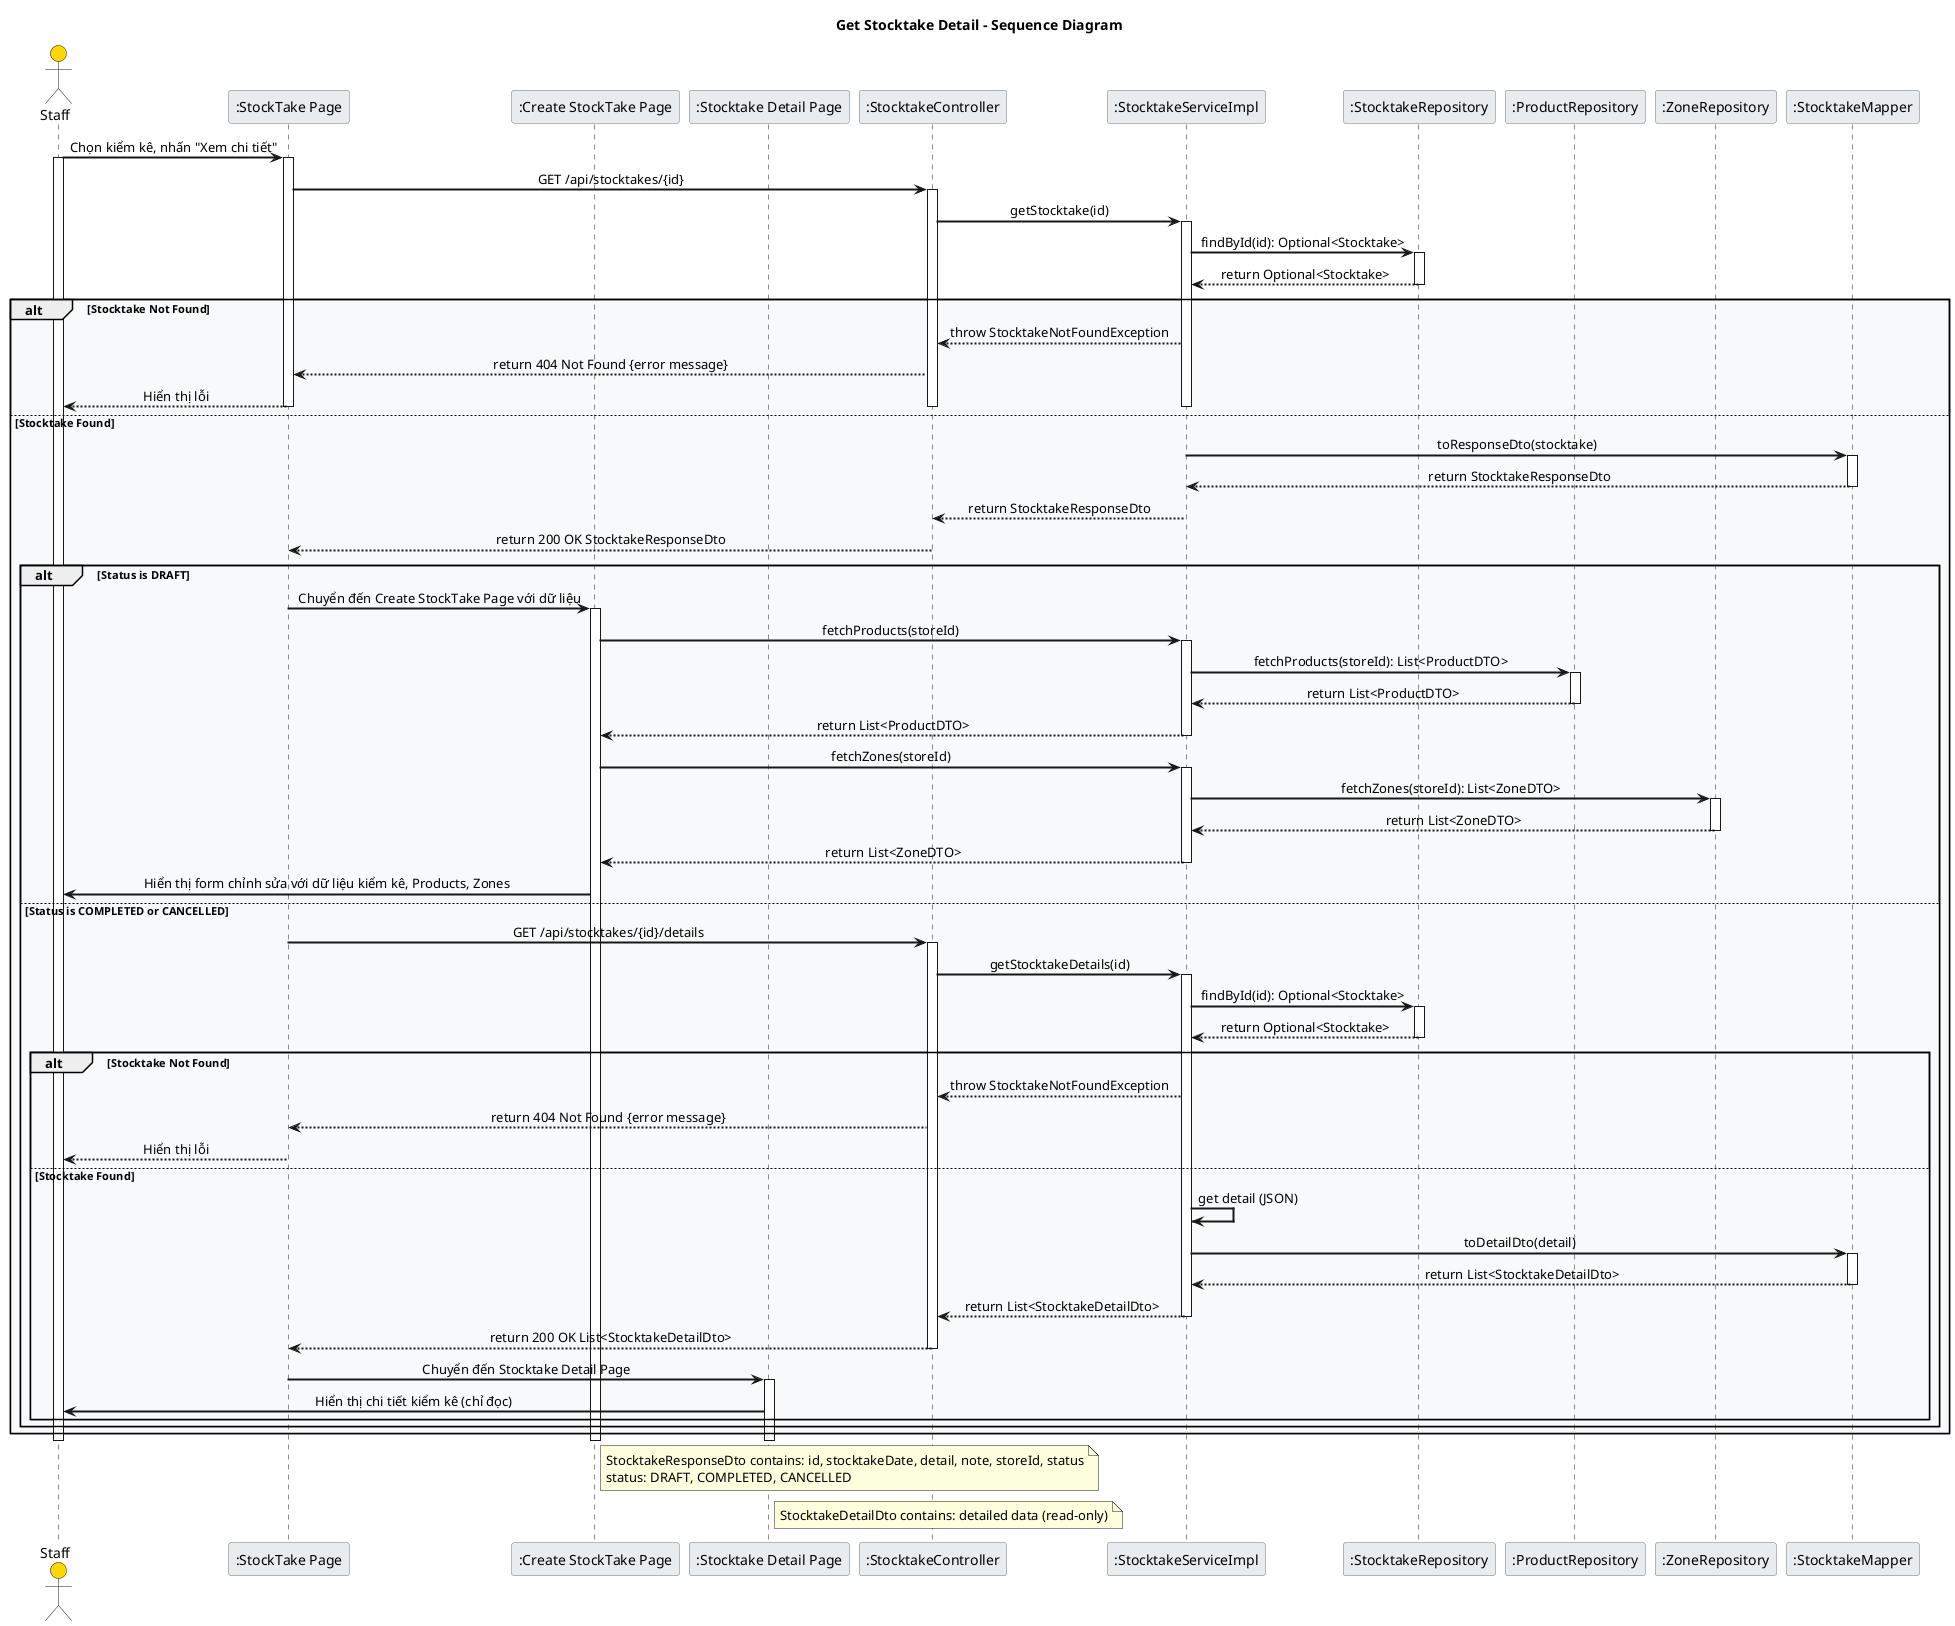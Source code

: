 @startuml Stocktake_GetDetail_Sequence

skinparam backgroundColor white
skinparam sequenceArrowThickness 2
skinparam sequenceMessageAlign center
skinparam sequenceGroupBodyBackgroundColor #F8F9FA
skinparam sequenceParticipantBorderColor #6C757D
skinparam sequenceParticipantBackgroundColor #E9ECEF
skinparam sequenceLifeLineStroke dash
skinparam actorBackgroundColor #FFD700

title Get Stocktake Detail - Sequence Diagram

actor Staff
participant ":StockTake Page" as UI
participant ":Create StockTake Page" as CSUI
participant ":Stocktake Detail Page" as DUI
participant ":StocktakeController" as CC
participant ":StocktakeServiceImpl" as CS
participant ":StocktakeRepository" as CR
participant ":ProductRepository" as PR
participant ":ZoneRepository" as ZR
participant ":StocktakeMapper" as CM

Staff -> UI: Chọn kiểm kê, nhấn "Xem chi tiết"
activate Staff
activate UI
UI -> CC: GET /api/stocktakes/{id}
activate CC
CC -> CS: getStocktake(id)
activate CS
CS -> CR: findById(id): Optional<Stocktake>
activate CR
CR --> CS: return Optional<Stocktake>
deactivate CR
alt Stocktake Not Found
    CS --> CC: throw StocktakeNotFoundException
    CC --> UI: return 404 Not Found {error message}
    UI --> Staff: Hiển thị lỗi
    deactivate CS
    deactivate CC
    deactivate UI
else Stocktake Found
    CS -> CM: toResponseDto(stocktake)
    activate CM
    CM --> CS: return StocktakeResponseDto
    deactivate CM
    CS --> CC: return StocktakeResponseDto
    deactivate CS
    CC --> UI: return 200 OK StocktakeResponseDto
    deactivate CC
    alt Status is DRAFT
        UI -> CSUI: Chuyển đến Create StockTake Page với dữ liệu
        deactivate UI
        activate CSUI
        CSUI -> CS: fetchProducts(storeId)
        activate CS
        CS -> PR: fetchProducts(storeId): List<ProductDTO>
        activate PR
        PR --> CS: return List<ProductDTO>
        deactivate PR
        CS --> CSUI: return List<ProductDTO>
        deactivate CS
        CSUI -> CS: fetchZones(storeId)
        activate CS
        CS -> ZR: fetchZones(storeId): List<ZoneDTO>
        activate ZR
        ZR --> CS: return List<ZoneDTO>
        deactivate ZR
        CS --> CSUI: return List<ZoneDTO>
        deactivate CS
        CSUI -> Staff: Hiển thị form chỉnh sửa với dữ liệu kiểm kê, Products, Zones
    else Status is COMPLETED or CANCELLED
        UI -> CC: GET /api/stocktakes/{id}/details
        activate CC
        CC -> CS: getStocktakeDetails(id)
        activate CS
        CS -> CR: findById(id): Optional<Stocktake>
        activate CR
        CR --> CS: return Optional<Stocktake>
        deactivate CR
        alt Stocktake Not Found
            CS --> CC: throw StocktakeNotFoundException
            CC --> UI: return 404 Not Found {error message}
            UI --> Staff: Hiển thị lỗi
        else Stocktake Found
            CS -> CS: get detail (JSON)
            CS -> CM: toDetailDto(detail)
            activate CM
            CM --> CS: return List<StocktakeDetailDto>
            deactivate CM
            CS --> CC: return List<StocktakeDetailDto>
            deactivate CS
            CC --> UI: return 200 OK List<StocktakeDetailDto>
            deactivate CC
            UI -> DUI: Chuyển đến Stocktake Detail Page
            deactivate UI
            activate DUI
            DUI -> Staff: Hiển thị chi tiết kiểm kê (chỉ đọc)
        end
    end
end

deactivate DUI
deactivate CSUI
deactivate Staff

note right of CSUI
    StocktakeResponseDto contains: id, stocktakeDate, detail, note, storeId, status
    status: DRAFT, COMPLETED, CANCELLED
end note
note right of DUI
    StocktakeDetailDto contains: detailed data (read-only)
end note

@enduml